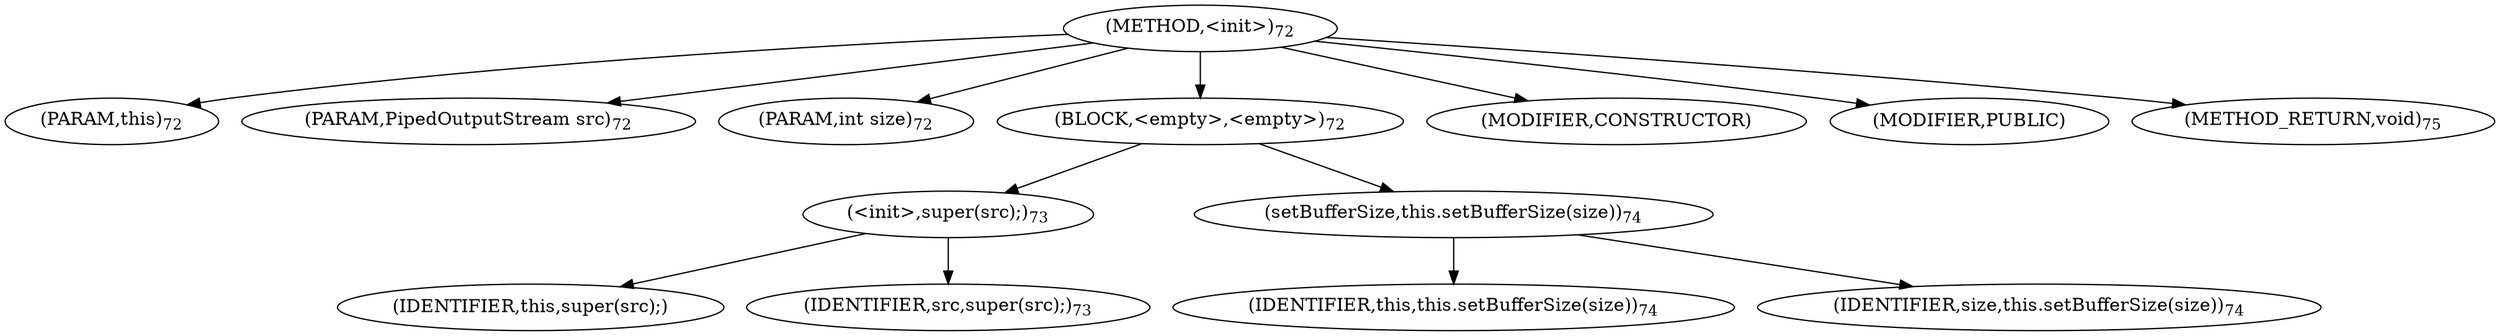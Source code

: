 digraph "&lt;init&gt;" {  
"71" [label = <(METHOD,&lt;init&gt;)<SUB>72</SUB>> ]
"11" [label = <(PARAM,this)<SUB>72</SUB>> ]
"72" [label = <(PARAM,PipedOutputStream src)<SUB>72</SUB>> ]
"73" [label = <(PARAM,int size)<SUB>72</SUB>> ]
"74" [label = <(BLOCK,&lt;empty&gt;,&lt;empty&gt;)<SUB>72</SUB>> ]
"75" [label = <(&lt;init&gt;,super(src);)<SUB>73</SUB>> ]
"10" [label = <(IDENTIFIER,this,super(src);)> ]
"76" [label = <(IDENTIFIER,src,super(src);)<SUB>73</SUB>> ]
"77" [label = <(setBufferSize,this.setBufferSize(size))<SUB>74</SUB>> ]
"12" [label = <(IDENTIFIER,this,this.setBufferSize(size))<SUB>74</SUB>> ]
"78" [label = <(IDENTIFIER,size,this.setBufferSize(size))<SUB>74</SUB>> ]
"79" [label = <(MODIFIER,CONSTRUCTOR)> ]
"80" [label = <(MODIFIER,PUBLIC)> ]
"81" [label = <(METHOD_RETURN,void)<SUB>75</SUB>> ]
  "71" -> "11" 
  "71" -> "72" 
  "71" -> "73" 
  "71" -> "74" 
  "71" -> "79" 
  "71" -> "80" 
  "71" -> "81" 
  "74" -> "75" 
  "74" -> "77" 
  "75" -> "10" 
  "75" -> "76" 
  "77" -> "12" 
  "77" -> "78" 
}
